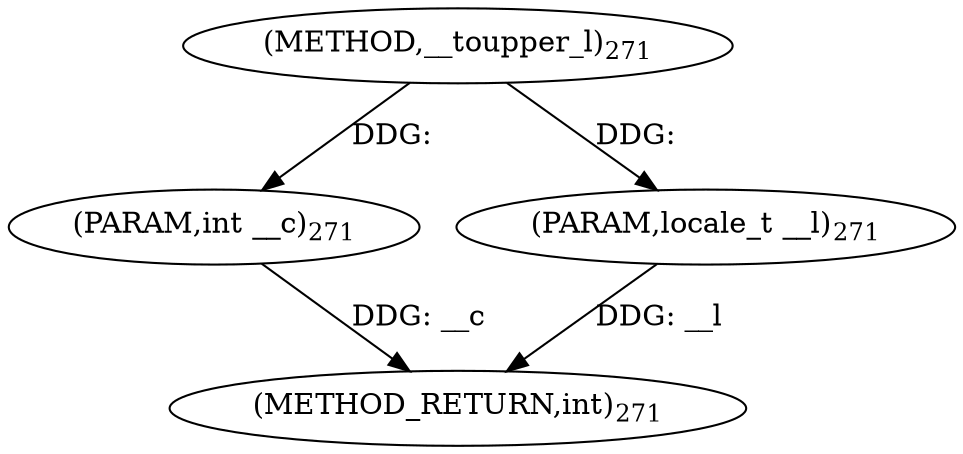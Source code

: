digraph "__toupper_l" {  
"3073" [label = <(METHOD,__toupper_l)<SUB>271</SUB>> ]
"3076" [label = <(METHOD_RETURN,int)<SUB>271</SUB>> ]
"3074" [label = <(PARAM,int __c)<SUB>271</SUB>> ]
"3075" [label = <(PARAM,locale_t __l)<SUB>271</SUB>> ]
  "3074" -> "3076"  [ label = "DDG: __c"] 
  "3075" -> "3076"  [ label = "DDG: __l"] 
  "3073" -> "3074"  [ label = "DDG: "] 
  "3073" -> "3075"  [ label = "DDG: "] 
}
